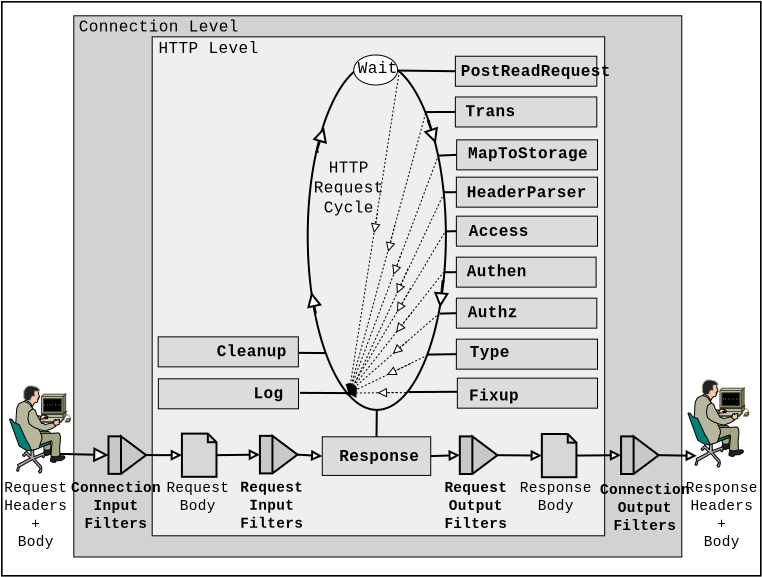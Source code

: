 <?xml version="1.0" encoding="UTF-8"?>
<dia:diagram xmlns:dia="http://www.lysator.liu.se/~alla/dia/">
  <dia:layer name="Background" visible="true">
    <dia:object type="Standard - Box" version="0" id="O0">
      <dia:attribute name="obj_pos">
        <dia:point val="-1.703,0.492"/>
      </dia:attribute>
      <dia:attribute name="obj_bb">
        <dia:rectangle val="-1.743,0.452;36.287,29.232"/>
      </dia:attribute>
      <dia:attribute name="elem_corner">
        <dia:point val="-1.703,0.492"/>
      </dia:attribute>
      <dia:attribute name="elem_width">
        <dia:real val="37.95"/>
      </dia:attribute>
      <dia:attribute name="elem_height">
        <dia:real val="28.7"/>
      </dia:attribute>
      <dia:attribute name="border_width">
        <dia:real val="0.08"/>
      </dia:attribute>
      <dia:attribute name="inner_color">
        <dia:color val="#c8c8c8"/>
      </dia:attribute>
      <dia:attribute name="show_background">
        <dia:boolean val="false"/>
      </dia:attribute>
    </dia:object>
    <dia:object type="Standard - Box" version="0" id="O1">
      <dia:attribute name="obj_pos">
        <dia:point val="1.897,1.192"/>
      </dia:attribute>
      <dia:attribute name="obj_bb">
        <dia:rectangle val="1.872,1.167;32.322,28.277"/>
      </dia:attribute>
      <dia:attribute name="elem_corner">
        <dia:point val="1.897,1.192"/>
      </dia:attribute>
      <dia:attribute name="elem_width">
        <dia:real val="30.4"/>
      </dia:attribute>
      <dia:attribute name="elem_height">
        <dia:real val="27.06"/>
      </dia:attribute>
      <dia:attribute name="border_width">
        <dia:real val="0.05"/>
      </dia:attribute>
      <dia:attribute name="inner_color">
        <dia:color val="#d2d2d2"/>
      </dia:attribute>
      <dia:attribute name="show_background">
        <dia:boolean val="true"/>
      </dia:attribute>
    </dia:object>
    <dia:object type="Standard - Box" version="0" id="O2">
      <dia:attribute name="obj_pos">
        <dia:point val="5.816,2.244"/>
      </dia:attribute>
      <dia:attribute name="obj_bb">
        <dia:rectangle val="5.791,2.219;28.465,27.217"/>
      </dia:attribute>
      <dia:attribute name="elem_corner">
        <dia:point val="5.816,2.244"/>
      </dia:attribute>
      <dia:attribute name="elem_width">
        <dia:real val="22.624"/>
      </dia:attribute>
      <dia:attribute name="elem_height">
        <dia:real val="24.948"/>
      </dia:attribute>
      <dia:attribute name="border_width">
        <dia:real val="0.05"/>
      </dia:attribute>
      <dia:attribute name="inner_color">
        <dia:color val="#efefef"/>
      </dia:attribute>
      <dia:attribute name="show_background">
        <dia:boolean val="true"/>
      </dia:attribute>
    </dia:object>
    <dia:object type="Standard - Box" version="0" id="O3">
      <dia:attribute name="obj_pos">
        <dia:point val="20.976,3.214"/>
      </dia:attribute>
      <dia:attribute name="obj_bb">
        <dia:rectangle val="20.951,3.189;28.073,4.739"/>
      </dia:attribute>
      <dia:attribute name="elem_corner">
        <dia:point val="20.976,3.214"/>
      </dia:attribute>
      <dia:attribute name="elem_width">
        <dia:real val="7.072"/>
      </dia:attribute>
      <dia:attribute name="elem_height">
        <dia:real val="1.5"/>
      </dia:attribute>
      <dia:attribute name="border_width">
        <dia:real val="0.05"/>
      </dia:attribute>
      <dia:attribute name="inner_color">
        <dia:color val="#dcdcdc"/>
      </dia:attribute>
      <dia:attribute name="show_background">
        <dia:boolean val="true"/>
      </dia:attribute>
    </dia:object>
    <dia:object type="Standard - Box" version="0" id="O4">
      <dia:attribute name="obj_pos">
        <dia:point val="21.025,15.31"/>
      </dia:attribute>
      <dia:attribute name="obj_bb">
        <dia:rectangle val="21,15.285;28.073,16.835"/>
      </dia:attribute>
      <dia:attribute name="elem_corner">
        <dia:point val="21.025,15.31"/>
      </dia:attribute>
      <dia:attribute name="elem_width">
        <dia:real val="7.022"/>
      </dia:attribute>
      <dia:attribute name="elem_height">
        <dia:real val="1.5"/>
      </dia:attribute>
      <dia:attribute name="border_width">
        <dia:real val="0.05"/>
      </dia:attribute>
      <dia:attribute name="inner_color">
        <dia:color val="#dcdcdc"/>
      </dia:attribute>
      <dia:attribute name="show_background">
        <dia:boolean val="true"/>
      </dia:attribute>
    </dia:object>
    <dia:object type="Standard - Box" version="0" id="O5">
      <dia:attribute name="obj_pos">
        <dia:point val="21.025,11.21"/>
      </dia:attribute>
      <dia:attribute name="obj_bb">
        <dia:rectangle val="21,11.185;28.108,12.735"/>
      </dia:attribute>
      <dia:attribute name="elem_corner">
        <dia:point val="21.025,11.21"/>
      </dia:attribute>
      <dia:attribute name="elem_width">
        <dia:real val="7.058"/>
      </dia:attribute>
      <dia:attribute name="elem_height">
        <dia:real val="1.5"/>
      </dia:attribute>
      <dia:attribute name="border_width">
        <dia:real val="0.05"/>
      </dia:attribute>
      <dia:attribute name="inner_color">
        <dia:color val="#dcdcdc"/>
      </dia:attribute>
      <dia:attribute name="show_background">
        <dia:boolean val="true"/>
      </dia:attribute>
    </dia:object>
    <dia:object type="Standard - Box" version="0" id="O6">
      <dia:attribute name="obj_pos">
        <dia:point val="20.975,5.25"/>
      </dia:attribute>
      <dia:attribute name="obj_bb">
        <dia:rectangle val="20.95,5.225;28.073,6.775"/>
      </dia:attribute>
      <dia:attribute name="elem_corner">
        <dia:point val="20.975,5.25"/>
      </dia:attribute>
      <dia:attribute name="elem_width">
        <dia:real val="7.072"/>
      </dia:attribute>
      <dia:attribute name="elem_height">
        <dia:real val="1.5"/>
      </dia:attribute>
      <dia:attribute name="border_width">
        <dia:real val="0.05"/>
      </dia:attribute>
      <dia:attribute name="inner_color">
        <dia:color val="#dcdcdc"/>
      </dia:attribute>
      <dia:attribute name="show_background">
        <dia:boolean val="true"/>
      </dia:attribute>
    </dia:object>
    <dia:object type="Standard - Box" version="0" id="O7">
      <dia:attribute name="obj_pos">
        <dia:point val="21.039,7.395"/>
      </dia:attribute>
      <dia:attribute name="obj_bb">
        <dia:rectangle val="21.014,7.37;28.108,8.92"/>
      </dia:attribute>
      <dia:attribute name="elem_corner">
        <dia:point val="21.039,7.395"/>
      </dia:attribute>
      <dia:attribute name="elem_width">
        <dia:real val="7.044"/>
      </dia:attribute>
      <dia:attribute name="elem_height">
        <dia:real val="1.5"/>
      </dia:attribute>
      <dia:attribute name="border_width">
        <dia:real val="0.05"/>
      </dia:attribute>
      <dia:attribute name="inner_color">
        <dia:color val="#dcdcdc"/>
      </dia:attribute>
      <dia:attribute name="show_background">
        <dia:boolean val="true"/>
      </dia:attribute>
    </dia:object>
    <dia:object type="Standard - Box" version="0" id="O8">
      <dia:attribute name="obj_pos">
        <dia:point val="21.025,9.26"/>
      </dia:attribute>
      <dia:attribute name="obj_bb">
        <dia:rectangle val="21,9.235;28.108,10.785"/>
      </dia:attribute>
      <dia:attribute name="elem_corner">
        <dia:point val="21.025,9.26"/>
      </dia:attribute>
      <dia:attribute name="elem_width">
        <dia:real val="7.058"/>
      </dia:attribute>
      <dia:attribute name="elem_height">
        <dia:real val="1.5"/>
      </dia:attribute>
      <dia:attribute name="border_width">
        <dia:real val="0.05"/>
      </dia:attribute>
      <dia:attribute name="inner_color">
        <dia:color val="#dcdcdc"/>
      </dia:attribute>
      <dia:attribute name="show_background">
        <dia:boolean val="true"/>
      </dia:attribute>
    </dia:object>
    <dia:object type="Standard - Box" version="0" id="O9">
      <dia:attribute name="obj_pos">
        <dia:point val="21.025,13.26"/>
      </dia:attribute>
      <dia:attribute name="obj_bb">
        <dia:rectangle val="21,13.235;28.037,14.785"/>
      </dia:attribute>
      <dia:attribute name="elem_corner">
        <dia:point val="21.025,13.26"/>
      </dia:attribute>
      <dia:attribute name="elem_width">
        <dia:real val="6.987"/>
      </dia:attribute>
      <dia:attribute name="elem_height">
        <dia:real val="1.5"/>
      </dia:attribute>
      <dia:attribute name="border_width">
        <dia:real val="0.05"/>
      </dia:attribute>
      <dia:attribute name="inner_color">
        <dia:color val="#dcdcdc"/>
      </dia:attribute>
      <dia:attribute name="show_background">
        <dia:boolean val="true"/>
      </dia:attribute>
    </dia:object>
    <dia:object type="Standard - Box" version="0" id="O10">
      <dia:attribute name="obj_pos">
        <dia:point val="21.025,17.36"/>
      </dia:attribute>
      <dia:attribute name="obj_bb">
        <dia:rectangle val="21,17.335;28.108,18.885"/>
      </dia:attribute>
      <dia:attribute name="elem_corner">
        <dia:point val="21.025,17.36"/>
      </dia:attribute>
      <dia:attribute name="elem_width">
        <dia:real val="7.058"/>
      </dia:attribute>
      <dia:attribute name="elem_height">
        <dia:real val="1.5"/>
      </dia:attribute>
      <dia:attribute name="border_width">
        <dia:real val="0.05"/>
      </dia:attribute>
      <dia:attribute name="inner_color">
        <dia:color val="#dcdcdc"/>
      </dia:attribute>
      <dia:attribute name="show_background">
        <dia:boolean val="true"/>
      </dia:attribute>
    </dia:object>
    <dia:object type="Standard - Box" version="0" id="O11">
      <dia:attribute name="obj_pos">
        <dia:point val="21.075,19.31"/>
      </dia:attribute>
      <dia:attribute name="obj_bb">
        <dia:rectangle val="21.05,19.285;28.108,20.835"/>
      </dia:attribute>
      <dia:attribute name="elem_corner">
        <dia:point val="21.075,19.31"/>
      </dia:attribute>
      <dia:attribute name="elem_width">
        <dia:real val="7.008"/>
      </dia:attribute>
      <dia:attribute name="elem_height">
        <dia:real val="1.5"/>
      </dia:attribute>
      <dia:attribute name="border_width">
        <dia:real val="0.05"/>
      </dia:attribute>
      <dia:attribute name="inner_color">
        <dia:color val="#dcdcdc"/>
      </dia:attribute>
      <dia:attribute name="show_background">
        <dia:boolean val="true"/>
      </dia:attribute>
    </dia:object>
    <dia:object type="Standard - Box" version="0" id="O12">
      <dia:attribute name="obj_pos">
        <dia:point val="14.32,22.242"/>
      </dia:attribute>
      <dia:attribute name="obj_bb">
        <dia:rectangle val="14.296,22.217;19.769,24.198"/>
      </dia:attribute>
      <dia:attribute name="elem_corner">
        <dia:point val="14.32,22.242"/>
      </dia:attribute>
      <dia:attribute name="elem_width">
        <dia:real val="5.423"/>
      </dia:attribute>
      <dia:attribute name="elem_height">
        <dia:real val="1.931"/>
      </dia:attribute>
      <dia:attribute name="border_width">
        <dia:real val="0.05"/>
      </dia:attribute>
      <dia:attribute name="inner_color">
        <dia:color val="#dcdcdc"/>
      </dia:attribute>
      <dia:attribute name="show_background">
        <dia:boolean val="true"/>
      </dia:attribute>
    </dia:object>
    <dia:object type="Standard - Text" version="0" id="O13">
      <dia:attribute name="obj_pos">
        <dia:point val="17.089,23.451"/>
      </dia:attribute>
      <dia:attribute name="obj_bb">
        <dia:rectangle val="15.289,22.801;18.889,24.051"/>
      </dia:attribute>
      <dia:attribute name="text">
        <dia:composite type="text">
          <dia:attribute name="string">
            <dia:string>#Response#</dia:string>
          </dia:attribute>
          <dia:attribute name="font">
            <dia:font family="courier new" style="80" name="Courier-Bold"/>
          </dia:attribute>
          <dia:attribute name="height">
            <dia:real val="1"/>
          </dia:attribute>
          <dia:attribute name="pos">
            <dia:point val="17.089,23.451"/>
          </dia:attribute>
          <dia:attribute name="color">
            <dia:color val="#000000"/>
          </dia:attribute>
          <dia:attribute name="alignment">
            <dia:enum val="1"/>
          </dia:attribute>
        </dia:composite>
      </dia:attribute>
    </dia:object>
    <dia:object type="Standard - Line" version="0" id="O14">
      <dia:attribute name="obj_pos">
        <dia:point val="13.082,23.134"/>
      </dia:attribute>
      <dia:attribute name="obj_bb">
        <dia:rectangle val="13.029,22.805;14.394,23.61"/>
      </dia:attribute>
      <dia:attribute name="conn_endpoints">
        <dia:point val="13.082,23.134"/>
        <dia:point val="14.32,23.207"/>
      </dia:attribute>
      <dia:attribute name="numcp">
        <dia:int val="1"/>
      </dia:attribute>
      <dia:attribute name="end_arrow">
        <dia:enum val="2"/>
      </dia:attribute>
      <dia:attribute name="end_arrow_length">
        <dia:real val="0.4"/>
      </dia:attribute>
      <dia:attribute name="end_arrow_width">
        <dia:real val="0.4"/>
      </dia:attribute>
      <dia:connections>
        <dia:connection handle="0" to="O45" connection="1"/>
        <dia:connection handle="1" to="O12" connection="3"/>
      </dia:connections>
    </dia:object>
    <dia:object type="Standard - Line" version="0" id="O15">
      <dia:attribute name="obj_pos">
        <dia:point val="19.744,23.207"/>
      </dia:attribute>
      <dia:attribute name="obj_bb">
        <dia:rectangle val="19.692,22.76;21.261,23.563"/>
      </dia:attribute>
      <dia:attribute name="conn_endpoints">
        <dia:point val="19.744,23.207"/>
        <dia:point val="21.198,23.161"/>
      </dia:attribute>
      <dia:attribute name="numcp">
        <dia:int val="1"/>
      </dia:attribute>
      <dia:attribute name="end_arrow">
        <dia:enum val="2"/>
      </dia:attribute>
      <dia:attribute name="end_arrow_length">
        <dia:real val="0.4"/>
      </dia:attribute>
      <dia:attribute name="end_arrow_width">
        <dia:real val="0.4"/>
      </dia:attribute>
      <dia:connections>
        <dia:connection handle="0" to="O12" connection="4"/>
        <dia:connection handle="1" to="O44" connection="0"/>
      </dia:connections>
    </dia:object>
    <dia:object type="Standard - Line" version="0" id="O16">
      <dia:attribute name="obj_pos">
        <dia:point val="31.14,23.161"/>
      </dia:attribute>
      <dia:attribute name="obj_bb">
        <dia:rectangle val="31.089,22.791;33.104,23.593"/>
      </dia:attribute>
      <dia:attribute name="conn_endpoints">
        <dia:point val="31.14,23.161"/>
        <dia:point val="33.047,23.192"/>
      </dia:attribute>
      <dia:attribute name="numcp">
        <dia:int val="1"/>
      </dia:attribute>
      <dia:attribute name="end_arrow">
        <dia:enum val="2"/>
      </dia:attribute>
      <dia:attribute name="end_arrow_length">
        <dia:real val="0.4"/>
      </dia:attribute>
      <dia:attribute name="end_arrow_width">
        <dia:real val="0.4"/>
      </dia:attribute>
      <dia:connections>
        <dia:connection handle="0" to="O48" connection="1"/>
      </dia:connections>
    </dia:object>
    <dia:object type="Standard - Line" version="0" id="O17">
      <dia:attribute name="obj_pos">
        <dia:point val="23.078,23.161"/>
      </dia:attribute>
      <dia:attribute name="obj_bb">
        <dia:rectangle val="23.027,22.78;25.354,23.581"/>
      </dia:attribute>
      <dia:attribute name="conn_endpoints">
        <dia:point val="23.078,23.161"/>
        <dia:point val="25.3,23.181"/>
      </dia:attribute>
      <dia:attribute name="numcp">
        <dia:int val="1"/>
      </dia:attribute>
      <dia:attribute name="end_arrow">
        <dia:enum val="2"/>
      </dia:attribute>
      <dia:attribute name="end_arrow_length">
        <dia:real val="0.4"/>
      </dia:attribute>
      <dia:attribute name="end_arrow_width">
        <dia:real val="0.4"/>
      </dia:attribute>
      <dia:connections>
        <dia:connection handle="0" to="O44" connection="1"/>
        <dia:connection handle="1" to="O49" connection="2"/>
      </dia:connections>
    </dia:object>
    <dia:object type="Standard - Text" version="0" id="O18">
      <dia:attribute name="obj_pos">
        <dia:point val="4,25"/>
      </dia:attribute>
      <dia:attribute name="obj_bb">
        <dia:rectangle val="2,24.45;6,27.35"/>
      </dia:attribute>
      <dia:attribute name="text">
        <dia:composite type="text">
          <dia:attribute name="string">
            <dia:string>#Connection
Input
Filters#</dia:string>
          </dia:attribute>
          <dia:attribute name="font">
            <dia:font family="courier new" style="80" name="Courier-Bold"/>
          </dia:attribute>
          <dia:attribute name="height">
            <dia:real val="0.9"/>
          </dia:attribute>
          <dia:attribute name="pos">
            <dia:point val="4,25"/>
          </dia:attribute>
          <dia:attribute name="color">
            <dia:color val="#000000"/>
          </dia:attribute>
          <dia:attribute name="alignment">
            <dia:enum val="1"/>
          </dia:attribute>
        </dia:composite>
      </dia:attribute>
    </dia:object>
    <dia:object type="Standard - Text" version="0" id="O19">
      <dia:attribute name="obj_pos">
        <dia:point val="22,25"/>
      </dia:attribute>
      <dia:attribute name="obj_bb">
        <dia:rectangle val="20.6,24.45;23.4,27.35"/>
      </dia:attribute>
      <dia:attribute name="text">
        <dia:composite type="text">
          <dia:attribute name="string">
            <dia:string>#Request
Output
Filters#</dia:string>
          </dia:attribute>
          <dia:attribute name="font">
            <dia:font family="courier new" style="80" name="Courier-Bold"/>
          </dia:attribute>
          <dia:attribute name="height">
            <dia:real val="0.9"/>
          </dia:attribute>
          <dia:attribute name="pos">
            <dia:point val="22,25"/>
          </dia:attribute>
          <dia:attribute name="color">
            <dia:color val="#000000"/>
          </dia:attribute>
          <dia:attribute name="alignment">
            <dia:enum val="1"/>
          </dia:attribute>
        </dia:composite>
      </dia:attribute>
    </dia:object>
    <dia:object type="Standard - Text" version="0" id="O20">
      <dia:attribute name="obj_pos">
        <dia:point val="34.3,25"/>
      </dia:attribute>
      <dia:attribute name="obj_bb">
        <dia:rectangle val="32.7,24.45;35.9,28.25"/>
      </dia:attribute>
      <dia:attribute name="text">
        <dia:composite type="text">
          <dia:attribute name="string">
            <dia:string>#Response
Headers
+
Body#</dia:string>
          </dia:attribute>
          <dia:attribute name="font">
            <dia:font family="courier new" style="0" name="Courier"/>
          </dia:attribute>
          <dia:attribute name="height">
            <dia:real val="0.9"/>
          </dia:attribute>
          <dia:attribute name="pos">
            <dia:point val="34.3,25"/>
          </dia:attribute>
          <dia:attribute name="color">
            <dia:color val="#000000"/>
          </dia:attribute>
          <dia:attribute name="alignment">
            <dia:enum val="1"/>
          </dia:attribute>
        </dia:composite>
      </dia:attribute>
    </dia:object>
    <dia:object type="Standard - Text" version="0" id="O21">
      <dia:attribute name="obj_pos">
        <dia:point val="11.797,24.992"/>
      </dia:attribute>
      <dia:attribute name="obj_bb">
        <dia:rectangle val="10.397,24.442;13.197,27.342"/>
      </dia:attribute>
      <dia:attribute name="text">
        <dia:composite type="text">
          <dia:attribute name="string">
            <dia:string>#Request
Input
Filters#</dia:string>
          </dia:attribute>
          <dia:attribute name="font">
            <dia:font family="courier new" style="80" name="Courier-Bold"/>
          </dia:attribute>
          <dia:attribute name="height">
            <dia:real val="0.9"/>
          </dia:attribute>
          <dia:attribute name="pos">
            <dia:point val="11.797,24.992"/>
          </dia:attribute>
          <dia:attribute name="color">
            <dia:color val="#000000"/>
          </dia:attribute>
          <dia:attribute name="alignment">
            <dia:enum val="1"/>
          </dia:attribute>
        </dia:composite>
      </dia:attribute>
    </dia:object>
    <dia:object type="Standard - Text" version="0" id="O22">
      <dia:attribute name="obj_pos">
        <dia:point val="30.45,25.1"/>
      </dia:attribute>
      <dia:attribute name="obj_bb">
        <dia:rectangle val="28.45,24.55;32.45,27.45"/>
      </dia:attribute>
      <dia:attribute name="text">
        <dia:composite type="text">
          <dia:attribute name="string">
            <dia:string>#Connection
Output
Filters#</dia:string>
          </dia:attribute>
          <dia:attribute name="font">
            <dia:font family="courier new" style="80" name="Courier-Bold"/>
          </dia:attribute>
          <dia:attribute name="height">
            <dia:real val="0.9"/>
          </dia:attribute>
          <dia:attribute name="pos">
            <dia:point val="30.45,25.1"/>
          </dia:attribute>
          <dia:attribute name="color">
            <dia:color val="#000000"/>
          </dia:attribute>
          <dia:attribute name="alignment">
            <dia:enum val="1"/>
          </dia:attribute>
        </dia:composite>
      </dia:attribute>
    </dia:object>
    <dia:object type="Standard - Line" version="0" id="O23">
      <dia:attribute name="obj_pos">
        <dia:point val="20.152,8.181"/>
      </dia:attribute>
      <dia:attribute name="obj_bb">
        <dia:rectangle val="20.1,8.093;21.091,8.233"/>
      </dia:attribute>
      <dia:attribute name="conn_endpoints">
        <dia:point val="20.152,8.181"/>
        <dia:point val="21.039,8.145"/>
      </dia:attribute>
      <dia:attribute name="numcp">
        <dia:int val="1"/>
      </dia:attribute>
      <dia:connections>
        <dia:connection handle="1" to="O7" connection="3"/>
      </dia:connections>
    </dia:object>
    <dia:object type="Standard - Line" version="0" id="O24">
      <dia:attribute name="obj_pos">
        <dia:point val="13.206,20.045"/>
      </dia:attribute>
      <dia:attribute name="obj_bb">
        <dia:rectangle val="13.156,19.995;15.577,20.107"/>
      </dia:attribute>
      <dia:attribute name="conn_endpoints">
        <dia:point val="13.206,20.045"/>
        <dia:point val="15.527,20.056"/>
      </dia:attribute>
      <dia:attribute name="numcp">
        <dia:int val="1"/>
      </dia:attribute>
    </dia:object>
    <dia:object type="Standard - Line" version="0" id="O25">
      <dia:attribute name="obj_pos">
        <dia:point val="13.15,18.045"/>
      </dia:attribute>
      <dia:attribute name="obj_bb">
        <dia:rectangle val="13.1,17.995;14.577,18.107"/>
      </dia:attribute>
      <dia:attribute name="conn_endpoints">
        <dia:point val="13.15,18.045"/>
        <dia:point val="14.527,18.056"/>
      </dia:attribute>
      <dia:attribute name="numcp">
        <dia:int val="1"/>
      </dia:attribute>
    </dia:object>
    <dia:object type="Standard - Line" version="0" id="O26">
      <dia:attribute name="obj_pos">
        <dia:point val="19.577,18.131"/>
      </dia:attribute>
      <dia:attribute name="obj_bb">
        <dia:rectangle val="19.526,18.059;21.076,18.182"/>
      </dia:attribute>
      <dia:attribute name="conn_endpoints">
        <dia:point val="19.577,18.131"/>
        <dia:point val="21.025,18.11"/>
      </dia:attribute>
      <dia:attribute name="numcp">
        <dia:int val="1"/>
      </dia:attribute>
      <dia:connections>
        <dia:connection handle="1" to="O10" connection="3"/>
      </dia:connections>
    </dia:object>
    <dia:object type="Standard - Line" version="0" id="O27">
      <dia:attribute name="obj_pos">
        <dia:point val="20.184,16.084"/>
      </dia:attribute>
      <dia:attribute name="obj_bb">
        <dia:rectangle val="20.132,16.009;21.076,16.135"/>
      </dia:attribute>
      <dia:attribute name="conn_endpoints">
        <dia:point val="20.184,16.084"/>
        <dia:point val="21.025,16.06"/>
      </dia:attribute>
      <dia:attribute name="numcp">
        <dia:int val="1"/>
      </dia:attribute>
      <dia:connections>
        <dia:connection handle="1" to="O4" connection="3"/>
      </dia:connections>
    </dia:object>
    <dia:object type="Standard - Line" version="0" id="O28">
      <dia:attribute name="obj_pos">
        <dia:point val="20.112,14.015"/>
      </dia:attribute>
      <dia:attribute name="obj_bb">
        <dia:rectangle val="20.061,13.96;21.075,14.066"/>
      </dia:attribute>
      <dia:attribute name="conn_endpoints">
        <dia:point val="20.112,14.015"/>
        <dia:point val="21.025,14.01"/>
      </dia:attribute>
      <dia:attribute name="numcp">
        <dia:int val="1"/>
      </dia:attribute>
      <dia:connections>
        <dia:connection handle="1" to="O9" connection="3"/>
      </dia:connections>
    </dia:object>
    <dia:object type="Standard - Line" version="0" id="O29">
      <dia:attribute name="obj_pos">
        <dia:point val="20.137,11.981"/>
      </dia:attribute>
      <dia:attribute name="obj_bb">
        <dia:rectangle val="20.086,11.909;21.076,12.032"/>
      </dia:attribute>
      <dia:attribute name="conn_endpoints">
        <dia:point val="20.137,11.981"/>
        <dia:point val="21.025,11.96"/>
      </dia:attribute>
      <dia:attribute name="numcp">
        <dia:int val="1"/>
      </dia:attribute>
      <dia:connections>
        <dia:connection handle="1" to="O5" connection="3"/>
      </dia:connections>
    </dia:object>
    <dia:object type="Standard - Line" version="0" id="O30">
      <dia:attribute name="obj_pos">
        <dia:point val="20.162,10.015"/>
      </dia:attribute>
      <dia:attribute name="obj_bb">
        <dia:rectangle val="20.111,9.96;21.075,10.066"/>
      </dia:attribute>
      <dia:attribute name="conn_endpoints">
        <dia:point val="20.162,10.015"/>
        <dia:point val="21.025,10.01"/>
      </dia:attribute>
      <dia:attribute name="numcp">
        <dia:int val="1"/>
      </dia:attribute>
      <dia:connections>
        <dia:connection handle="1" to="O8" connection="3"/>
      </dia:connections>
    </dia:object>
    <dia:object type="Standard - Line" version="0" id="O31">
      <dia:attribute name="obj_pos">
        <dia:point val="18.627,20.006"/>
      </dia:attribute>
      <dia:attribute name="obj_bb">
        <dia:rectangle val="18.576,19.94;21.155,20.057"/>
      </dia:attribute>
      <dia:attribute name="conn_endpoints">
        <dia:point val="18.627,20.006"/>
        <dia:point val="21.105,19.99"/>
      </dia:attribute>
      <dia:attribute name="numcp">
        <dia:int val="1"/>
      </dia:attribute>
    </dia:object>
    <dia:object type="Standard - Line" version="0" id="O32">
      <dia:attribute name="obj_pos">
        <dia:point val="19.402,6.006"/>
      </dia:attribute>
      <dia:attribute name="obj_bb">
        <dia:rectangle val="19.351,5.95;21.025,6.057"/>
      </dia:attribute>
      <dia:attribute name="conn_endpoints">
        <dia:point val="19.402,6.006"/>
        <dia:point val="20.975,6"/>
      </dia:attribute>
      <dia:attribute name="numcp">
        <dia:int val="1"/>
      </dia:attribute>
      <dia:connections>
        <dia:connection handle="1" to="O6" connection="3"/>
      </dia:connections>
    </dia:object>
    <dia:object type="Standard - Text" version="0" id="O33">
      <dia:attribute name="obj_pos">
        <dia:point val="6.137,3.046"/>
      </dia:attribute>
      <dia:attribute name="obj_bb">
        <dia:rectangle val="6.137,2.396;10.637,3.646"/>
      </dia:attribute>
      <dia:attribute name="text">
        <dia:composite type="text">
          <dia:attribute name="string">
            <dia:string>#HTTP Level#</dia:string>
          </dia:attribute>
          <dia:attribute name="font">
            <dia:font family="courier new" style="0" name="Courier"/>
          </dia:attribute>
          <dia:attribute name="height">
            <dia:real val="1"/>
          </dia:attribute>
          <dia:attribute name="pos">
            <dia:point val="6.137,3.046"/>
          </dia:attribute>
          <dia:attribute name="color">
            <dia:color val="#000000"/>
          </dia:attribute>
          <dia:attribute name="alignment">
            <dia:enum val="0"/>
          </dia:attribute>
        </dia:composite>
      </dia:attribute>
    </dia:object>
    <dia:object type="Standard - Line" version="0" id="O34">
      <dia:attribute name="obj_pos">
        <dia:point val="18.152,3.931"/>
      </dia:attribute>
      <dia:attribute name="obj_bb">
        <dia:rectangle val="18.101,3.881;21.026,4.015"/>
      </dia:attribute>
      <dia:attribute name="conn_endpoints">
        <dia:point val="18.152,3.931"/>
        <dia:point val="20.976,3.964"/>
      </dia:attribute>
      <dia:attribute name="numcp">
        <dia:int val="1"/>
      </dia:attribute>
      <dia:connections>
        <dia:connection handle="1" to="O3" connection="3"/>
      </dia:connections>
    </dia:object>
    <dia:object type="Standard - Line" version="0" id="O35">
      <dia:attribute name="obj_pos">
        <dia:point val="0.997,23.092"/>
      </dia:attribute>
      <dia:attribute name="obj_bb">
        <dia:rectangle val="0.946,22.555;3.695,23.757"/>
      </dia:attribute>
      <dia:attribute name="conn_endpoints">
        <dia:point val="0.997,23.092"/>
        <dia:point val="3.631,23.156"/>
      </dia:attribute>
      <dia:attribute name="numcp">
        <dia:int val="1"/>
      </dia:attribute>
      <dia:attribute name="end_arrow">
        <dia:enum val="2"/>
      </dia:attribute>
      <dia:attribute name="end_arrow_length">
        <dia:real val="0.6"/>
      </dia:attribute>
      <dia:attribute name="end_arrow_width">
        <dia:real val="0.6"/>
      </dia:attribute>
      <dia:connections>
        <dia:connection handle="1" to="O46" connection="0"/>
      </dia:connections>
    </dia:object>
    <dia:object type="Standard - Line" version="0" id="O36">
      <dia:attribute name="obj_pos">
        <dia:point val="27.029,23.181"/>
      </dia:attribute>
      <dia:attribute name="obj_bb">
        <dia:rectangle val="26.979,22.761;29.314,23.562"/>
      </dia:attribute>
      <dia:attribute name="conn_endpoints">
        <dia:point val="27.029,23.181"/>
        <dia:point val="29.261,23.161"/>
      </dia:attribute>
      <dia:attribute name="numcp">
        <dia:int val="1"/>
      </dia:attribute>
      <dia:attribute name="end_arrow">
        <dia:enum val="2"/>
      </dia:attribute>
      <dia:attribute name="end_arrow_length">
        <dia:real val="0.4"/>
      </dia:attribute>
      <dia:attribute name="end_arrow_width">
        <dia:real val="0.4"/>
      </dia:attribute>
      <dia:connections>
        <dia:connection handle="0" to="O49" connection="3"/>
        <dia:connection handle="1" to="O48" connection="0"/>
      </dia:connections>
    </dia:object>
    <dia:object type="Standard - Text" version="0" id="O37">
      <dia:attribute name="obj_pos">
        <dia:point val="26,25"/>
      </dia:attribute>
      <dia:attribute name="obj_bb">
        <dia:rectangle val="24.4,24.45;27.6,26.45"/>
      </dia:attribute>
      <dia:attribute name="text">
        <dia:composite type="text">
          <dia:attribute name="string">
            <dia:string>#Response
Body#</dia:string>
          </dia:attribute>
          <dia:attribute name="font">
            <dia:font family="courier new" style="0" name="Courier"/>
          </dia:attribute>
          <dia:attribute name="height">
            <dia:real val="0.9"/>
          </dia:attribute>
          <dia:attribute name="pos">
            <dia:point val="26,25"/>
          </dia:attribute>
          <dia:attribute name="color">
            <dia:color val="#000000"/>
          </dia:attribute>
          <dia:attribute name="alignment">
            <dia:enum val="1"/>
          </dia:attribute>
        </dia:composite>
      </dia:attribute>
    </dia:object>
    <dia:object type="Filesystem - File" version="0" id="O38">
      <dia:attribute name="obj_pos">
        <dia:point val="7.303,22.081"/>
      </dia:attribute>
      <dia:attribute name="obj_bb">
        <dia:rectangle val="7.253,22.031;9.102,24.291"/>
      </dia:attribute>
      <dia:attribute name="elem_corner">
        <dia:point val="7.303,22.081"/>
      </dia:attribute>
      <dia:attribute name="elem_width">
        <dia:real val="1.728"/>
      </dia:attribute>
      <dia:attribute name="elem_height">
        <dia:real val="2.16"/>
      </dia:attribute>
      <dia:attribute name="line_width">
        <dia:real val="0.1"/>
      </dia:attribute>
      <dia:attribute name="line_colour">
        <dia:color val="#000000"/>
      </dia:attribute>
      <dia:attribute name="fill_colour">
        <dia:color val="#d7d7d7"/>
      </dia:attribute>
      <dia:attribute name="show_background">
        <dia:boolean val="true"/>
      </dia:attribute>
      <dia:attribute name="line_style">
        <dia:enum val="0"/>
        <dia:real val="1"/>
      </dia:attribute>
      <dia:attribute name="flip_horizontal">
        <dia:boolean val="false"/>
      </dia:attribute>
      <dia:attribute name="flip_vertical">
        <dia:boolean val="false"/>
      </dia:attribute>
    </dia:object>
    <dia:object type="Standard - Text" version="0" id="O39">
      <dia:attribute name="obj_pos">
        <dia:point val="8.1,25"/>
      </dia:attribute>
      <dia:attribute name="obj_bb">
        <dia:rectangle val="6.7,24.45;9.5,26.45"/>
      </dia:attribute>
      <dia:attribute name="text">
        <dia:composite type="text">
          <dia:attribute name="string">
            <dia:string>#Request
Body#</dia:string>
          </dia:attribute>
          <dia:attribute name="font">
            <dia:font family="courier new" style="0" name="Courier"/>
          </dia:attribute>
          <dia:attribute name="height">
            <dia:real val="0.9"/>
          </dia:attribute>
          <dia:attribute name="pos">
            <dia:point val="8.1,25"/>
          </dia:attribute>
          <dia:attribute name="color">
            <dia:color val="#000000"/>
          </dia:attribute>
          <dia:attribute name="alignment">
            <dia:enum val="1"/>
          </dia:attribute>
        </dia:composite>
      </dia:attribute>
    </dia:object>
    <dia:object type="Standard - Text" version="0" id="O40">
      <dia:attribute name="obj_pos">
        <dia:point val="0,25"/>
      </dia:attribute>
      <dia:attribute name="obj_bb">
        <dia:rectangle val="-1.4,24.45;1.4,28.25"/>
      </dia:attribute>
      <dia:attribute name="text">
        <dia:composite type="text">
          <dia:attribute name="string">
            <dia:string>#Request
Headers
+
Body#</dia:string>
          </dia:attribute>
          <dia:attribute name="font">
            <dia:font family="courier new" style="0" name="Courier"/>
          </dia:attribute>
          <dia:attribute name="height">
            <dia:real val="0.9"/>
          </dia:attribute>
          <dia:attribute name="pos">
            <dia:point val="0,25"/>
          </dia:attribute>
          <dia:attribute name="color">
            <dia:color val="#000000"/>
          </dia:attribute>
          <dia:attribute name="alignment">
            <dia:enum val="1"/>
          </dia:attribute>
        </dia:composite>
      </dia:attribute>
    </dia:object>
    <dia:object type="Cisco - PC Man" version="0" id="O41">
      <dia:attribute name="obj_pos">
        <dia:point val="-1.323,19.698"/>
      </dia:attribute>
      <dia:attribute name="obj_bb">
        <dia:rectangle val="-1.361,19.041;1.728,24.061"/>
      </dia:attribute>
      <dia:attribute name="elem_corner">
        <dia:point val="-1.323,19.698"/>
      </dia:attribute>
      <dia:attribute name="elem_width">
        <dia:real val="3.039"/>
      </dia:attribute>
      <dia:attribute name="elem_height">
        <dia:real val="4.362"/>
      </dia:attribute>
      <dia:attribute name="line_width">
        <dia:real val="0.1"/>
      </dia:attribute>
      <dia:attribute name="line_colour">
        <dia:color val="#000000"/>
      </dia:attribute>
      <dia:attribute name="fill_colour">
        <dia:color val="#ffffff"/>
      </dia:attribute>
      <dia:attribute name="show_background">
        <dia:boolean val="true"/>
      </dia:attribute>
      <dia:attribute name="line_style">
        <dia:enum val="0"/>
        <dia:real val="1"/>
      </dia:attribute>
      <dia:attribute name="flip_horizontal">
        <dia:boolean val="false"/>
      </dia:attribute>
      <dia:attribute name="flip_vertical">
        <dia:boolean val="false"/>
      </dia:attribute>
    </dia:object>
    <dia:object type="Cisco - PC Man" version="0" id="O42">
      <dia:attribute name="obj_pos">
        <dia:point val="32.6,19.4"/>
      </dia:attribute>
      <dia:attribute name="obj_bb">
        <dia:rectangle val="32.562,18.743;35.651,23.762"/>
      </dia:attribute>
      <dia:attribute name="elem_corner">
        <dia:point val="32.6,19.4"/>
      </dia:attribute>
      <dia:attribute name="elem_width">
        <dia:real val="3.039"/>
      </dia:attribute>
      <dia:attribute name="elem_height">
        <dia:real val="4.362"/>
      </dia:attribute>
      <dia:attribute name="line_width">
        <dia:real val="0.1"/>
      </dia:attribute>
      <dia:attribute name="line_colour">
        <dia:color val="#000000"/>
      </dia:attribute>
      <dia:attribute name="fill_colour">
        <dia:color val="#ffffff"/>
      </dia:attribute>
      <dia:attribute name="show_background">
        <dia:boolean val="true"/>
      </dia:attribute>
      <dia:attribute name="line_style">
        <dia:enum val="0"/>
        <dia:real val="1"/>
      </dia:attribute>
      <dia:attribute name="flip_horizontal">
        <dia:boolean val="false"/>
      </dia:attribute>
      <dia:attribute name="flip_vertical">
        <dia:boolean val="false"/>
      </dia:attribute>
    </dia:object>
    <dia:object type="Standard - Line" version="0" id="O43">
      <dia:attribute name="obj_pos">
        <dia:point val="5.51,23.156"/>
      </dia:attribute>
      <dia:attribute name="obj_bb">
        <dia:rectangle val="5.46,22.761;7.354,23.561"/>
      </dia:attribute>
      <dia:attribute name="conn_endpoints">
        <dia:point val="5.51,23.156"/>
        <dia:point val="7.303,23.161"/>
      </dia:attribute>
      <dia:attribute name="numcp">
        <dia:int val="1"/>
      </dia:attribute>
      <dia:attribute name="end_arrow">
        <dia:enum val="2"/>
      </dia:attribute>
      <dia:attribute name="end_arrow_length">
        <dia:real val="0.4"/>
      </dia:attribute>
      <dia:attribute name="end_arrow_width">
        <dia:real val="0.4"/>
      </dia:attribute>
      <dia:connections>
        <dia:connection handle="0" to="O46" connection="1"/>
        <dia:connection handle="1" to="O38" connection="2"/>
      </dia:connections>
    </dia:object>
    <dia:object type="Cybernetics - l-integrator" version="0" id="O44">
      <dia:attribute name="obj_pos">
        <dia:point val="21.198,22.222"/>
      </dia:attribute>
      <dia:attribute name="obj_bb">
        <dia:rectangle val="20.825,22.122;23.161,24.151"/>
      </dia:attribute>
      <dia:attribute name="elem_corner">
        <dia:point val="21.198,22.222"/>
      </dia:attribute>
      <dia:attribute name="elem_width">
        <dia:real val="1.879"/>
      </dia:attribute>
      <dia:attribute name="elem_height">
        <dia:real val="1.879"/>
      </dia:attribute>
      <dia:attribute name="line_width">
        <dia:real val="0.1"/>
      </dia:attribute>
      <dia:attribute name="line_colour">
        <dia:color val="#000000"/>
      </dia:attribute>
      <dia:attribute name="fill_colour">
        <dia:color val="#c8c8c8"/>
      </dia:attribute>
      <dia:attribute name="show_background">
        <dia:boolean val="true"/>
      </dia:attribute>
      <dia:attribute name="line_style">
        <dia:enum val="0"/>
        <dia:real val="1"/>
      </dia:attribute>
      <dia:attribute name="flip_horizontal">
        <dia:boolean val="false"/>
      </dia:attribute>
      <dia:attribute name="flip_vertical">
        <dia:boolean val="false"/>
      </dia:attribute>
    </dia:object>
    <dia:object type="Cybernetics - l-integrator" version="0" id="O45">
      <dia:attribute name="obj_pos">
        <dia:point val="11.203,22.194"/>
      </dia:attribute>
      <dia:attribute name="obj_bb">
        <dia:rectangle val="10.829,22.094;13.165,24.123"/>
      </dia:attribute>
      <dia:attribute name="elem_corner">
        <dia:point val="11.203,22.194"/>
      </dia:attribute>
      <dia:attribute name="elem_width">
        <dia:real val="1.879"/>
      </dia:attribute>
      <dia:attribute name="elem_height">
        <dia:real val="1.879"/>
      </dia:attribute>
      <dia:attribute name="line_width">
        <dia:real val="0.1"/>
      </dia:attribute>
      <dia:attribute name="line_colour">
        <dia:color val="#000000"/>
      </dia:attribute>
      <dia:attribute name="fill_colour">
        <dia:color val="#c8c8c8"/>
      </dia:attribute>
      <dia:attribute name="show_background">
        <dia:boolean val="true"/>
      </dia:attribute>
      <dia:attribute name="line_style">
        <dia:enum val="0"/>
        <dia:real val="1"/>
      </dia:attribute>
      <dia:attribute name="flip_horizontal">
        <dia:boolean val="false"/>
      </dia:attribute>
      <dia:attribute name="flip_vertical">
        <dia:boolean val="false"/>
      </dia:attribute>
    </dia:object>
    <dia:object type="Cybernetics - l-integrator" version="0" id="O46">
      <dia:attribute name="obj_pos">
        <dia:point val="3.631,22.217"/>
      </dia:attribute>
      <dia:attribute name="obj_bb">
        <dia:rectangle val="3.257,22.117;5.593,24.146"/>
      </dia:attribute>
      <dia:attribute name="elem_corner">
        <dia:point val="3.631,22.217"/>
      </dia:attribute>
      <dia:attribute name="elem_width">
        <dia:real val="1.879"/>
      </dia:attribute>
      <dia:attribute name="elem_height">
        <dia:real val="1.879"/>
      </dia:attribute>
      <dia:attribute name="line_width">
        <dia:real val="0.1"/>
      </dia:attribute>
      <dia:attribute name="line_colour">
        <dia:color val="#000000"/>
      </dia:attribute>
      <dia:attribute name="fill_colour">
        <dia:color val="#c8c8c8"/>
      </dia:attribute>
      <dia:attribute name="show_background">
        <dia:boolean val="true"/>
      </dia:attribute>
      <dia:attribute name="line_style">
        <dia:enum val="0"/>
        <dia:real val="1"/>
      </dia:attribute>
      <dia:attribute name="flip_horizontal">
        <dia:boolean val="false"/>
      </dia:attribute>
      <dia:attribute name="flip_vertical">
        <dia:boolean val="false"/>
      </dia:attribute>
    </dia:object>
    <dia:object type="Standard - Ellipse" version="0" id="O47">
      <dia:attribute name="obj_pos">
        <dia:point val="13.592,3.502"/>
      </dia:attribute>
      <dia:attribute name="obj_bb">
        <dia:rectangle val="13.542,3.452;20.552,20.947"/>
      </dia:attribute>
      <dia:attribute name="elem_corner">
        <dia:point val="13.592,3.502"/>
      </dia:attribute>
      <dia:attribute name="elem_width">
        <dia:real val="6.91"/>
      </dia:attribute>
      <dia:attribute name="elem_height">
        <dia:real val="17.395"/>
      </dia:attribute>
      <dia:attribute name="inner_color">
        <dia:color val="#efefef"/>
      </dia:attribute>
    </dia:object>
    <dia:object type="Cybernetics - l-integrator" version="0" id="O48">
      <dia:attribute name="obj_pos">
        <dia:point val="29.261,22.222"/>
      </dia:attribute>
      <dia:attribute name="obj_bb">
        <dia:rectangle val="28.887,22.122;31.223,24.151"/>
      </dia:attribute>
      <dia:attribute name="elem_corner">
        <dia:point val="29.261,22.222"/>
      </dia:attribute>
      <dia:attribute name="elem_width">
        <dia:real val="1.879"/>
      </dia:attribute>
      <dia:attribute name="elem_height">
        <dia:real val="1.879"/>
      </dia:attribute>
      <dia:attribute name="line_width">
        <dia:real val="0.1"/>
      </dia:attribute>
      <dia:attribute name="line_colour">
        <dia:color val="#000000"/>
      </dia:attribute>
      <dia:attribute name="fill_colour">
        <dia:color val="#c8c8c8"/>
      </dia:attribute>
      <dia:attribute name="show_background">
        <dia:boolean val="true"/>
      </dia:attribute>
      <dia:attribute name="line_style">
        <dia:enum val="0"/>
        <dia:real val="1"/>
      </dia:attribute>
      <dia:attribute name="flip_horizontal">
        <dia:boolean val="false"/>
      </dia:attribute>
      <dia:attribute name="flip_vertical">
        <dia:boolean val="false"/>
      </dia:attribute>
    </dia:object>
    <dia:object type="Filesystem - File" version="0" id="O49">
      <dia:attribute name="obj_pos">
        <dia:point val="25.3,22.101"/>
      </dia:attribute>
      <dia:attribute name="obj_bb">
        <dia:rectangle val="25.25,22.051;27.1,24.311"/>
      </dia:attribute>
      <dia:attribute name="elem_corner">
        <dia:point val="25.3,22.101"/>
      </dia:attribute>
      <dia:attribute name="elem_width">
        <dia:real val="1.728"/>
      </dia:attribute>
      <dia:attribute name="elem_height">
        <dia:real val="2.16"/>
      </dia:attribute>
      <dia:attribute name="line_width">
        <dia:real val="0.1"/>
      </dia:attribute>
      <dia:attribute name="line_colour">
        <dia:color val="#000000"/>
      </dia:attribute>
      <dia:attribute name="fill_colour">
        <dia:color val="#d7d7d7"/>
      </dia:attribute>
      <dia:attribute name="show_background">
        <dia:boolean val="true"/>
      </dia:attribute>
      <dia:attribute name="line_style">
        <dia:enum val="0"/>
        <dia:real val="1"/>
      </dia:attribute>
      <dia:attribute name="flip_horizontal">
        <dia:boolean val="false"/>
      </dia:attribute>
      <dia:attribute name="flip_vertical">
        <dia:boolean val="false"/>
      </dia:attribute>
    </dia:object>
    <dia:object type="Standard - Line" version="0" id="O50">
      <dia:attribute name="obj_pos">
        <dia:point val="9.031,23.161"/>
      </dia:attribute>
      <dia:attribute name="obj_bb">
        <dia:rectangle val="8.981,22.733;11.258,23.534"/>
      </dia:attribute>
      <dia:attribute name="conn_endpoints">
        <dia:point val="9.031,23.161"/>
        <dia:point val="11.203,23.134"/>
      </dia:attribute>
      <dia:attribute name="numcp">
        <dia:int val="1"/>
      </dia:attribute>
      <dia:attribute name="end_arrow">
        <dia:enum val="2"/>
      </dia:attribute>
      <dia:attribute name="end_arrow_length">
        <dia:real val="0.4"/>
      </dia:attribute>
      <dia:attribute name="end_arrow_width">
        <dia:real val="0.4"/>
      </dia:attribute>
      <dia:connections>
        <dia:connection handle="0" to="O38" connection="3"/>
        <dia:connection handle="1" to="O45" connection="0"/>
      </dia:connections>
    </dia:object>
    <dia:object type="Standard - Line" version="0" id="O51">
      <dia:attribute name="obj_pos">
        <dia:point val="15.577,20.056"/>
      </dia:attribute>
      <dia:attribute name="obj_bb">
        <dia:rectangle val="15.548,19.656;18.602,20.456"/>
      </dia:attribute>
      <dia:attribute name="conn_endpoints">
        <dia:point val="15.577,20.056"/>
        <dia:point val="18.577,20.031"/>
      </dia:attribute>
      <dia:attribute name="numcp">
        <dia:int val="1"/>
      </dia:attribute>
      <dia:attribute name="line_width">
        <dia:real val="0.05"/>
      </dia:attribute>
      <dia:attribute name="line_style">
        <dia:enum val="4"/>
      </dia:attribute>
      <dia:attribute name="start_arrow">
        <dia:enum val="3"/>
      </dia:attribute>
      <dia:attribute name="start_arrow_length">
        <dia:real val="0.4"/>
      </dia:attribute>
      <dia:attribute name="start_arrow_width">
        <dia:real val="0.4"/>
      </dia:attribute>
    </dia:object>
    <dia:object type="Standard - Line" version="0" id="O52">
      <dia:attribute name="obj_pos">
        <dia:point val="15.652,20.081"/>
      </dia:attribute>
      <dia:attribute name="obj_bb">
        <dia:rectangle val="15.252,3.995;18.193,20.168"/>
      </dia:attribute>
      <dia:attribute name="conn_endpoints">
        <dia:point val="15.652,20.081"/>
        <dia:point val="18.164,4.024"/>
      </dia:attribute>
      <dia:attribute name="numcp">
        <dia:int val="1"/>
      </dia:attribute>
      <dia:attribute name="line_width">
        <dia:real val="0.05"/>
      </dia:attribute>
      <dia:attribute name="line_style">
        <dia:enum val="4"/>
      </dia:attribute>
      <dia:attribute name="start_arrow">
        <dia:enum val="3"/>
      </dia:attribute>
      <dia:attribute name="start_arrow_length">
        <dia:real val="0.4"/>
      </dia:attribute>
      <dia:attribute name="start_arrow_width">
        <dia:real val="0.4"/>
      </dia:attribute>
    </dia:object>
    <dia:object type="Standard - Line" version="0" id="O53">
      <dia:attribute name="obj_pos">
        <dia:point val="15.677,20.131"/>
      </dia:attribute>
      <dia:attribute name="obj_bb">
        <dia:rectangle val="15.304,9.993;20.456,20.324"/>
      </dia:attribute>
      <dia:attribute name="conn_endpoints">
        <dia:point val="15.677,20.131"/>
        <dia:point val="20.423,10.027"/>
      </dia:attribute>
      <dia:attribute name="numcp">
        <dia:int val="1"/>
      </dia:attribute>
      <dia:attribute name="line_width">
        <dia:real val="0.05"/>
      </dia:attribute>
      <dia:attribute name="line_style">
        <dia:enum val="4"/>
      </dia:attribute>
      <dia:attribute name="start_arrow">
        <dia:enum val="3"/>
      </dia:attribute>
      <dia:attribute name="start_arrow_length">
        <dia:real val="0.4"/>
      </dia:attribute>
      <dia:attribute name="start_arrow_width">
        <dia:real val="0.4"/>
      </dia:attribute>
    </dia:object>
    <dia:object type="Standard - Line" version="0" id="O54">
      <dia:attribute name="obj_pos">
        <dia:point val="15.627,20.056"/>
      </dia:attribute>
      <dia:attribute name="obj_bb">
        <dia:rectangle val="15.271,11.92;20.516,20.283"/>
      </dia:attribute>
      <dia:attribute name="conn_endpoints">
        <dia:point val="15.627,20.056"/>
        <dia:point val="20.482,11.954"/>
      </dia:attribute>
      <dia:attribute name="numcp">
        <dia:int val="1"/>
      </dia:attribute>
      <dia:attribute name="line_width">
        <dia:real val="0.05"/>
      </dia:attribute>
      <dia:attribute name="line_style">
        <dia:enum val="4"/>
      </dia:attribute>
      <dia:attribute name="start_arrow">
        <dia:enum val="3"/>
      </dia:attribute>
      <dia:attribute name="start_arrow_length">
        <dia:real val="0.4"/>
      </dia:attribute>
      <dia:attribute name="start_arrow_width">
        <dia:real val="0.4"/>
      </dia:attribute>
    </dia:object>
    <dia:object type="Standard - Line" version="0" id="O55">
      <dia:attribute name="obj_pos">
        <dia:point val="15.627,20.056"/>
      </dia:attribute>
      <dia:attribute name="obj_bb">
        <dia:rectangle val="15.297,13.971;20.425,20.323"/>
      </dia:attribute>
      <dia:attribute name="conn_endpoints">
        <dia:point val="15.627,20.056"/>
        <dia:point val="20.39,14.007"/>
      </dia:attribute>
      <dia:attribute name="numcp">
        <dia:int val="1"/>
      </dia:attribute>
      <dia:attribute name="line_width">
        <dia:real val="0.05"/>
      </dia:attribute>
      <dia:attribute name="line_style">
        <dia:enum val="4"/>
      </dia:attribute>
      <dia:attribute name="start_arrow">
        <dia:enum val="3"/>
      </dia:attribute>
      <dia:attribute name="start_arrow_length">
        <dia:real val="0.4"/>
      </dia:attribute>
      <dia:attribute name="start_arrow_width">
        <dia:real val="0.4"/>
      </dia:attribute>
    </dia:object>
    <dia:object type="Standard - Line" version="0" id="O56">
      <dia:attribute name="obj_pos">
        <dia:point val="15.577,20.081"/>
      </dia:attribute>
      <dia:attribute name="obj_bb">
        <dia:rectangle val="15.295,16.074;20.159,20.399"/>
      </dia:attribute>
      <dia:attribute name="conn_endpoints">
        <dia:point val="15.577,20.081"/>
        <dia:point val="20.124,16.109"/>
      </dia:attribute>
      <dia:attribute name="numcp">
        <dia:int val="1"/>
      </dia:attribute>
      <dia:attribute name="line_width">
        <dia:real val="0.05"/>
      </dia:attribute>
      <dia:attribute name="line_style">
        <dia:enum val="4"/>
      </dia:attribute>
      <dia:attribute name="start_arrow">
        <dia:enum val="3"/>
      </dia:attribute>
      <dia:attribute name="start_arrow_length">
        <dia:real val="0.4"/>
      </dia:attribute>
      <dia:attribute name="start_arrow_width">
        <dia:real val="0.4"/>
      </dia:attribute>
    </dia:object>
    <dia:object type="Standard - Line" version="0" id="O57">
      <dia:attribute name="obj_pos">
        <dia:point val="15.527,20.131"/>
      </dia:attribute>
      <dia:attribute name="obj_bb">
        <dia:rectangle val="15.329,18.128;19.616,20.502"/>
      </dia:attribute>
      <dia:attribute name="conn_endpoints">
        <dia:point val="15.527,20.131"/>
        <dia:point val="19.583,18.162"/>
      </dia:attribute>
      <dia:attribute name="numcp">
        <dia:int val="1"/>
      </dia:attribute>
      <dia:attribute name="line_width">
        <dia:real val="0.05"/>
      </dia:attribute>
      <dia:attribute name="line_style">
        <dia:enum val="4"/>
      </dia:attribute>
      <dia:attribute name="start_arrow">
        <dia:enum val="3"/>
      </dia:attribute>
      <dia:attribute name="start_arrow_length">
        <dia:real val="0.4"/>
      </dia:attribute>
      <dia:attribute name="start_arrow_width">
        <dia:real val="0.4"/>
      </dia:attribute>
    </dia:object>
    <dia:object type="Standard - Line" version="0" id="O58">
      <dia:attribute name="obj_pos">
        <dia:point val="15.652,20.081"/>
      </dia:attribute>
      <dia:attribute name="obj_bb">
        <dia:rectangle val="15.259,6.019;19.521,20.211"/>
      </dia:attribute>
      <dia:attribute name="conn_endpoints">
        <dia:point val="15.652,20.081"/>
        <dia:point val="19.49,6.05"/>
      </dia:attribute>
      <dia:attribute name="numcp">
        <dia:int val="1"/>
      </dia:attribute>
      <dia:attribute name="line_width">
        <dia:real val="0.05"/>
      </dia:attribute>
      <dia:attribute name="line_style">
        <dia:enum val="4"/>
      </dia:attribute>
      <dia:attribute name="start_arrow">
        <dia:enum val="3"/>
      </dia:attribute>
      <dia:attribute name="start_arrow_length">
        <dia:real val="0.4"/>
      </dia:attribute>
      <dia:attribute name="start_arrow_width">
        <dia:real val="0.4"/>
      </dia:attribute>
      <dia:connections>
        <dia:connection handle="1" to="O47" connection="2"/>
      </dia:connections>
    </dia:object>
    <dia:object type="Standard - Line" version="0" id="O59">
      <dia:attribute name="obj_pos">
        <dia:point val="15.652,20.056"/>
      </dia:attribute>
      <dia:attribute name="obj_bb">
        <dia:rectangle val="15.268,8.197;20.139,20.221"/>
      </dia:attribute>
      <dia:attribute name="conn_endpoints">
        <dia:point val="15.652,20.056"/>
        <dia:point val="20.107,8.229"/>
      </dia:attribute>
      <dia:attribute name="numcp">
        <dia:int val="1"/>
      </dia:attribute>
      <dia:attribute name="line_width">
        <dia:real val="0.05"/>
      </dia:attribute>
      <dia:attribute name="line_style">
        <dia:enum val="4"/>
      </dia:attribute>
      <dia:attribute name="start_arrow">
        <dia:enum val="3"/>
      </dia:attribute>
      <dia:attribute name="start_arrow_length">
        <dia:real val="0.4"/>
      </dia:attribute>
      <dia:attribute name="start_arrow_width">
        <dia:real val="0.4"/>
      </dia:attribute>
    </dia:object>
    <dia:object type="Standard - Line" version="0" id="O60">
      <dia:attribute name="obj_pos">
        <dia:point val="17.032,22.242"/>
      </dia:attribute>
      <dia:attribute name="obj_bb">
        <dia:rectangle val="16.981,20.846;17.098,22.293"/>
      </dia:attribute>
      <dia:attribute name="conn_endpoints">
        <dia:point val="17.032,22.242"/>
        <dia:point val="17.047,20.897"/>
      </dia:attribute>
      <dia:attribute name="numcp">
        <dia:int val="1"/>
      </dia:attribute>
      <dia:connections>
        <dia:connection handle="0" to="O12" connection="1"/>
        <dia:connection handle="1" to="O47" connection="6"/>
      </dia:connections>
    </dia:object>
    <dia:object type="Standard - Ellipse" version="0" id="O61">
      <dia:attribute name="obj_pos">
        <dia:point val="15.895,3.151"/>
      </dia:attribute>
      <dia:attribute name="obj_bb">
        <dia:rectangle val="15.87,3.126;18.112,4.676"/>
      </dia:attribute>
      <dia:attribute name="elem_corner">
        <dia:point val="15.895,3.151"/>
      </dia:attribute>
      <dia:attribute name="elem_width">
        <dia:real val="2.192"/>
      </dia:attribute>
      <dia:attribute name="elem_height">
        <dia:real val="1.5"/>
      </dia:attribute>
      <dia:attribute name="border_width">
        <dia:real val="0.05"/>
      </dia:attribute>
    </dia:object>
    <dia:object type="Standard - Text" version="0" id="O62">
      <dia:attribute name="obj_pos">
        <dia:point val="17.097,4.047"/>
      </dia:attribute>
      <dia:attribute name="obj_bb">
        <dia:rectangle val="16.197,3.397;17.997,4.647"/>
      </dia:attribute>
      <dia:attribute name="text">
        <dia:composite type="text">
          <dia:attribute name="string">
            <dia:string>#Wait#</dia:string>
          </dia:attribute>
          <dia:attribute name="font">
            <dia:font family="courier new" style="0" name="Courier"/>
          </dia:attribute>
          <dia:attribute name="height">
            <dia:real val="1"/>
          </dia:attribute>
          <dia:attribute name="pos">
            <dia:point val="17.097,4.047"/>
          </dia:attribute>
          <dia:attribute name="color">
            <dia:color val="#000000"/>
          </dia:attribute>
          <dia:attribute name="alignment">
            <dia:enum val="1"/>
          </dia:attribute>
        </dia:composite>
      </dia:attribute>
    </dia:object>
    <dia:object type="Standard - PolyLine" version="0" id="O63">
      <dia:attribute name="obj_pos">
        <dia:point val="14.14,7.995"/>
      </dia:attribute>
      <dia:attribute name="obj_bb">
        <dia:rectangle val="13.821,6.544;14.999,8.045"/>
      </dia:attribute>
      <dia:attribute name="poly_points">
        <dia:point val="14.14,7.995"/>
        <dia:point val="14.04,7.995"/>
        <dia:point val="14.41,6.765"/>
      </dia:attribute>
      <dia:attribute name="end_arrow">
        <dia:enum val="2"/>
      </dia:attribute>
      <dia:attribute name="end_arrow_length">
        <dia:real val="0.6"/>
      </dia:attribute>
      <dia:attribute name="end_arrow_width">
        <dia:real val="0.6"/>
      </dia:attribute>
    </dia:object>
    <dia:object type="Standard - PolyLine" version="0" id="O64">
      <dia:attribute name="obj_pos">
        <dia:point val="19.713,6.471"/>
      </dia:attribute>
      <dia:attribute name="obj_bb">
        <dia:rectangle val="19.413,6.421;20.58,7.822"/>
      </dia:attribute>
      <dia:attribute name="poly_points">
        <dia:point val="19.713,6.471"/>
        <dia:point val="19.613,6.471"/>
        <dia:point val="19.996,7.578"/>
      </dia:attribute>
      <dia:attribute name="end_arrow">
        <dia:enum val="2"/>
      </dia:attribute>
      <dia:attribute name="end_arrow_length">
        <dia:real val="0.6"/>
      </dia:attribute>
      <dia:attribute name="end_arrow_width">
        <dia:real val="0.6"/>
      </dia:attribute>
    </dia:object>
    <dia:object type="Standard - PolyLine" version="0" id="O65">
      <dia:attribute name="obj_pos">
        <dia:point val="13.915,15.957"/>
      </dia:attribute>
      <dia:attribute name="obj_bb">
        <dia:rectangle val="13.177,14.828;14.371,16.037"/>
      </dia:attribute>
      <dia:attribute name="poly_points">
        <dia:point val="13.915,15.957"/>
        <dia:point val="13.986,15.993"/>
        <dia:point val="13.774,15.003"/>
      </dia:attribute>
      <dia:attribute name="end_arrow">
        <dia:enum val="2"/>
      </dia:attribute>
      <dia:attribute name="end_arrow_length">
        <dia:real val="0.6"/>
      </dia:attribute>
      <dia:attribute name="end_arrow_width">
        <dia:real val="0.6"/>
      </dia:attribute>
    </dia:object>
    <dia:object type="Standard - PolyLine" version="0" id="O66">
      <dia:attribute name="obj_pos">
        <dia:point val="20.433,14.465"/>
      </dia:attribute>
      <dia:attribute name="obj_bb">
        <dia:rectangle val="19.607,14.415;20.811,15.887"/>
      </dia:attribute>
      <dia:attribute name="poly_points">
        <dia:point val="20.433,14.465"/>
        <dia:point val="20.333,14.465"/>
        <dia:point val="20.209,15.781"/>
      </dia:attribute>
      <dia:attribute name="end_arrow">
        <dia:enum val="2"/>
      </dia:attribute>
      <dia:attribute name="end_arrow_length">
        <dia:real val="0.6"/>
      </dia:attribute>
      <dia:attribute name="end_arrow_width">
        <dia:real val="0.6"/>
      </dia:attribute>
    </dia:object>
    <dia:object type="Standard - Text" version="0" id="O67">
      <dia:attribute name="obj_pos">
        <dia:point val="15.648,9.032"/>
      </dia:attribute>
      <dia:attribute name="obj_bb">
        <dia:rectangle val="14.073,8.382;17.223,11.632"/>
      </dia:attribute>
      <dia:attribute name="text">
        <dia:composite type="text">
          <dia:attribute name="string">
            <dia:string>#HTTP
Request
Cycle#</dia:string>
          </dia:attribute>
          <dia:attribute name="font">
            <dia:font family="courier new" style="0" name="Courier"/>
          </dia:attribute>
          <dia:attribute name="height">
            <dia:real val="1"/>
          </dia:attribute>
          <dia:attribute name="pos">
            <dia:point val="15.648,9.032"/>
          </dia:attribute>
          <dia:attribute name="color">
            <dia:color val="#000000"/>
          </dia:attribute>
          <dia:attribute name="alignment">
            <dia:enum val="1"/>
          </dia:attribute>
        </dia:composite>
      </dia:attribute>
    </dia:object>
    <dia:object type="Standard - Box" version="0" id="O68">
      <dia:attribute name="obj_pos">
        <dia:point val="6.125,19.342"/>
      </dia:attribute>
      <dia:attribute name="obj_bb">
        <dia:rectangle val="6.1,19.317;13.158,20.867"/>
      </dia:attribute>
      <dia:attribute name="elem_corner">
        <dia:point val="6.125,19.342"/>
      </dia:attribute>
      <dia:attribute name="elem_width">
        <dia:real val="7.008"/>
      </dia:attribute>
      <dia:attribute name="elem_height">
        <dia:real val="1.5"/>
      </dia:attribute>
      <dia:attribute name="border_width">
        <dia:real val="0.05"/>
      </dia:attribute>
      <dia:attribute name="inner_color">
        <dia:color val="#dcdcdc"/>
      </dia:attribute>
      <dia:attribute name="show_background">
        <dia:boolean val="true"/>
      </dia:attribute>
    </dia:object>
    <dia:object type="Standard - Box" version="0" id="O69">
      <dia:attribute name="obj_pos">
        <dia:point val="6.116,17.245"/>
      </dia:attribute>
      <dia:attribute name="obj_bb">
        <dia:rectangle val="6.091,17.22;13.149,18.77"/>
      </dia:attribute>
      <dia:attribute name="elem_corner">
        <dia:point val="6.116,17.245"/>
      </dia:attribute>
      <dia:attribute name="elem_width">
        <dia:real val="7.008"/>
      </dia:attribute>
      <dia:attribute name="elem_height">
        <dia:real val="1.5"/>
      </dia:attribute>
      <dia:attribute name="border_width">
        <dia:real val="0.05"/>
      </dia:attribute>
      <dia:attribute name="inner_color">
        <dia:color val="#dcdcdc"/>
      </dia:attribute>
      <dia:attribute name="show_background">
        <dia:boolean val="true"/>
      </dia:attribute>
    </dia:object>
    <dia:object type="Standard - Text" version="0" id="O70">
      <dia:attribute name="obj_pos">
        <dia:point val="1.647,1.971"/>
      </dia:attribute>
      <dia:attribute name="obj_bb">
        <dia:rectangle val="1.647,1.321;9.297,2.571"/>
      </dia:attribute>
      <dia:attribute name="text">
        <dia:composite type="text">
          <dia:attribute name="string">
            <dia:string># Connection Level#</dia:string>
          </dia:attribute>
          <dia:attribute name="font">
            <dia:font family="courier new" style="0" name="Courier"/>
          </dia:attribute>
          <dia:attribute name="height">
            <dia:real val="1"/>
          </dia:attribute>
          <dia:attribute name="pos">
            <dia:point val="1.647,1.971"/>
          </dia:attribute>
          <dia:attribute name="color">
            <dia:color val="#000000"/>
          </dia:attribute>
          <dia:attribute name="alignment">
            <dia:enum val="0"/>
          </dia:attribute>
        </dia:composite>
      </dia:attribute>
    </dia:object>
    <dia:object type="Standard - Text" version="0" id="O71">
      <dia:attribute name="obj_pos">
        <dia:point val="21.25,4.2"/>
      </dia:attribute>
      <dia:attribute name="obj_bb">
        <dia:rectangle val="21.25,3.55;28,4.8"/>
      </dia:attribute>
      <dia:attribute name="text">
        <dia:composite type="text">
          <dia:attribute name="string">
            <dia:string>#PostReadRequest#</dia:string>
          </dia:attribute>
          <dia:attribute name="font">
            <dia:font family="courier new" style="80" name="Courier-Bold"/>
          </dia:attribute>
          <dia:attribute name="height">
            <dia:real val="1"/>
          </dia:attribute>
          <dia:attribute name="pos">
            <dia:point val="21.25,4.2"/>
          </dia:attribute>
          <dia:attribute name="color">
            <dia:color val="#000000"/>
          </dia:attribute>
          <dia:attribute name="alignment">
            <dia:enum val="0"/>
          </dia:attribute>
        </dia:composite>
      </dia:attribute>
    </dia:object>
    <dia:object type="Standard - Text" version="0" id="O72">
      <dia:attribute name="obj_pos">
        <dia:point val="21.479,6.21"/>
      </dia:attribute>
      <dia:attribute name="obj_bb">
        <dia:rectangle val="21.479,5.56;23.729,6.81"/>
      </dia:attribute>
      <dia:attribute name="text">
        <dia:composite type="text">
          <dia:attribute name="string">
            <dia:string>#Trans#</dia:string>
          </dia:attribute>
          <dia:attribute name="font">
            <dia:font family="courier new" style="80" name="Courier-Bold"/>
          </dia:attribute>
          <dia:attribute name="height">
            <dia:real val="1"/>
          </dia:attribute>
          <dia:attribute name="pos">
            <dia:point val="21.479,6.21"/>
          </dia:attribute>
          <dia:attribute name="color">
            <dia:color val="#000000"/>
          </dia:attribute>
          <dia:attribute name="alignment">
            <dia:enum val="0"/>
          </dia:attribute>
        </dia:composite>
      </dia:attribute>
    </dia:object>
    <dia:object type="Standard - Text" version="0" id="O73">
      <dia:attribute name="obj_pos">
        <dia:point val="21.601,8.314"/>
      </dia:attribute>
      <dia:attribute name="obj_bb">
        <dia:rectangle val="21.601,7.664;27.001,8.914"/>
      </dia:attribute>
      <dia:attribute name="text">
        <dia:composite type="text">
          <dia:attribute name="string">
            <dia:string>#MapToStorage#</dia:string>
          </dia:attribute>
          <dia:attribute name="font">
            <dia:font family="courier new" style="80" name="Courier-Bold"/>
          </dia:attribute>
          <dia:attribute name="height">
            <dia:real val="1"/>
          </dia:attribute>
          <dia:attribute name="pos">
            <dia:point val="21.601,8.314"/>
          </dia:attribute>
          <dia:attribute name="color">
            <dia:color val="#000000"/>
          </dia:attribute>
          <dia:attribute name="alignment">
            <dia:enum val="0"/>
          </dia:attribute>
        </dia:composite>
      </dia:attribute>
    </dia:object>
    <dia:object type="Standard - Text" version="0" id="O74">
      <dia:attribute name="obj_pos">
        <dia:point val="21.55,10.26"/>
      </dia:attribute>
      <dia:attribute name="obj_bb">
        <dia:rectangle val="21.55,9.61;26.95,10.86"/>
      </dia:attribute>
      <dia:attribute name="text">
        <dia:composite type="text">
          <dia:attribute name="string">
            <dia:string>#HeaderParser#</dia:string>
          </dia:attribute>
          <dia:attribute name="font">
            <dia:font family="courier new" style="80" name="Courier-Bold"/>
          </dia:attribute>
          <dia:attribute name="height">
            <dia:real val="1"/>
          </dia:attribute>
          <dia:attribute name="pos">
            <dia:point val="21.55,10.26"/>
          </dia:attribute>
          <dia:attribute name="color">
            <dia:color val="#000000"/>
          </dia:attribute>
          <dia:attribute name="alignment">
            <dia:enum val="0"/>
          </dia:attribute>
        </dia:composite>
      </dia:attribute>
    </dia:object>
    <dia:object type="Standard - Text" version="0" id="O75">
      <dia:attribute name="obj_pos">
        <dia:point val="21.65,12.2"/>
      </dia:attribute>
      <dia:attribute name="obj_bb">
        <dia:rectangle val="21.65,11.55;24.35,12.8"/>
      </dia:attribute>
      <dia:attribute name="text">
        <dia:composite type="text">
          <dia:attribute name="string">
            <dia:string>#Access#</dia:string>
          </dia:attribute>
          <dia:attribute name="font">
            <dia:font family="courier new" style="80" name="Courier-Bold"/>
          </dia:attribute>
          <dia:attribute name="height">
            <dia:real val="1"/>
          </dia:attribute>
          <dia:attribute name="pos">
            <dia:point val="21.65,12.2"/>
          </dia:attribute>
          <dia:attribute name="color">
            <dia:color val="#000000"/>
          </dia:attribute>
          <dia:attribute name="alignment">
            <dia:enum val="0"/>
          </dia:attribute>
        </dia:composite>
      </dia:attribute>
    </dia:object>
    <dia:object type="Standard - Text" version="0" id="O76">
      <dia:attribute name="obj_pos">
        <dia:point val="21.55,14.21"/>
      </dia:attribute>
      <dia:attribute name="obj_bb">
        <dia:rectangle val="21.55,13.56;24.25,14.81"/>
      </dia:attribute>
      <dia:attribute name="text">
        <dia:composite type="text">
          <dia:attribute name="string">
            <dia:string>#Authen#</dia:string>
          </dia:attribute>
          <dia:attribute name="font">
            <dia:font family="courier new" style="80" name="Courier-Bold"/>
          </dia:attribute>
          <dia:attribute name="height">
            <dia:real val="1"/>
          </dia:attribute>
          <dia:attribute name="pos">
            <dia:point val="21.55,14.21"/>
          </dia:attribute>
          <dia:attribute name="color">
            <dia:color val="#000000"/>
          </dia:attribute>
          <dia:attribute name="alignment">
            <dia:enum val="0"/>
          </dia:attribute>
        </dia:composite>
      </dia:attribute>
    </dia:object>
    <dia:object type="Standard - Text" version="0" id="O77">
      <dia:attribute name="obj_pos">
        <dia:point val="21.6,16.26"/>
      </dia:attribute>
      <dia:attribute name="obj_bb">
        <dia:rectangle val="21.6,15.61;23.85,16.86"/>
      </dia:attribute>
      <dia:attribute name="text">
        <dia:composite type="text">
          <dia:attribute name="string">
            <dia:string>#Authz#</dia:string>
          </dia:attribute>
          <dia:attribute name="font">
            <dia:font family="courier new" style="80" name="Courier-Bold"/>
          </dia:attribute>
          <dia:attribute name="height">
            <dia:real val="1"/>
          </dia:attribute>
          <dia:attribute name="pos">
            <dia:point val="21.6,16.26"/>
          </dia:attribute>
          <dia:attribute name="color">
            <dia:color val="#000000"/>
          </dia:attribute>
          <dia:attribute name="alignment">
            <dia:enum val="0"/>
          </dia:attribute>
        </dia:composite>
      </dia:attribute>
    </dia:object>
    <dia:object type="Standard - Text" version="0" id="O78">
      <dia:attribute name="obj_pos">
        <dia:point val="21.7,18.25"/>
      </dia:attribute>
      <dia:attribute name="obj_bb">
        <dia:rectangle val="21.7,17.6;23.5,18.85"/>
      </dia:attribute>
      <dia:attribute name="text">
        <dia:composite type="text">
          <dia:attribute name="string">
            <dia:string>#Type#</dia:string>
          </dia:attribute>
          <dia:attribute name="font">
            <dia:font family="courier new" style="80" name="Courier-Bold"/>
          </dia:attribute>
          <dia:attribute name="height">
            <dia:real val="1"/>
          </dia:attribute>
          <dia:attribute name="pos">
            <dia:point val="21.7,18.25"/>
          </dia:attribute>
          <dia:attribute name="color">
            <dia:color val="#000000"/>
          </dia:attribute>
          <dia:attribute name="alignment">
            <dia:enum val="0"/>
          </dia:attribute>
        </dia:composite>
      </dia:attribute>
    </dia:object>
    <dia:object type="Standard - Text" version="0" id="O79">
      <dia:attribute name="obj_pos">
        <dia:point val="21.651,20.431"/>
      </dia:attribute>
      <dia:attribute name="obj_bb">
        <dia:rectangle val="21.651,19.781;23.901,21.031"/>
      </dia:attribute>
      <dia:attribute name="text">
        <dia:composite type="text">
          <dia:attribute name="string">
            <dia:string>#Fixup#</dia:string>
          </dia:attribute>
          <dia:attribute name="font">
            <dia:font family="courier new" style="80" name="Courier-Bold"/>
          </dia:attribute>
          <dia:attribute name="height">
            <dia:real val="1"/>
          </dia:attribute>
          <dia:attribute name="pos">
            <dia:point val="21.651,20.431"/>
          </dia:attribute>
          <dia:attribute name="color">
            <dia:color val="#000000"/>
          </dia:attribute>
          <dia:attribute name="alignment">
            <dia:enum val="0"/>
          </dia:attribute>
        </dia:composite>
      </dia:attribute>
    </dia:object>
    <dia:object type="Standard - Text" version="0" id="O80">
      <dia:attribute name="obj_pos">
        <dia:point val="12.55,18.216"/>
      </dia:attribute>
      <dia:attribute name="obj_bb">
        <dia:rectangle val="9.4,17.566;12.55,18.816"/>
      </dia:attribute>
      <dia:attribute name="text">
        <dia:composite type="text">
          <dia:attribute name="string">
            <dia:string>#Cleanup#</dia:string>
          </dia:attribute>
          <dia:attribute name="font">
            <dia:font family="courier new" style="80" name="Courier-Bold"/>
          </dia:attribute>
          <dia:attribute name="height">
            <dia:real val="1"/>
          </dia:attribute>
          <dia:attribute name="pos">
            <dia:point val="12.55,18.216"/>
          </dia:attribute>
          <dia:attribute name="color">
            <dia:color val="#000000"/>
          </dia:attribute>
          <dia:attribute name="alignment">
            <dia:enum val="2"/>
          </dia:attribute>
        </dia:composite>
      </dia:attribute>
    </dia:object>
    <dia:object type="Standard - Text" version="0" id="O81">
      <dia:attribute name="obj_pos">
        <dia:point val="12.385,20.316"/>
      </dia:attribute>
      <dia:attribute name="obj_bb">
        <dia:rectangle val="11.035,19.666;12.385,20.916"/>
      </dia:attribute>
      <dia:attribute name="text">
        <dia:composite type="text">
          <dia:attribute name="string">
            <dia:string>#Log#</dia:string>
          </dia:attribute>
          <dia:attribute name="font">
            <dia:font family="courier new" style="80" name="Courier-Bold"/>
          </dia:attribute>
          <dia:attribute name="height">
            <dia:real val="1"/>
          </dia:attribute>
          <dia:attribute name="pos">
            <dia:point val="12.385,20.316"/>
          </dia:attribute>
          <dia:attribute name="color">
            <dia:color val="#000000"/>
          </dia:attribute>
          <dia:attribute name="alignment">
            <dia:enum val="2"/>
          </dia:attribute>
        </dia:composite>
      </dia:attribute>
    </dia:object>
    <dia:object type="Standard - Line" version="0" id="O82">
      <dia:attribute name="obj_pos">
        <dia:point val="17.949,11.641"/>
      </dia:attribute>
      <dia:attribute name="obj_bb">
        <dia:rectangle val="17.226,11.611;18.015,13.109"/>
      </dia:attribute>
      <dia:attribute name="conn_endpoints">
        <dia:point val="17.949,11.641"/>
        <dia:point val="17.621,12.991"/>
      </dia:attribute>
      <dia:attribute name="numcp">
        <dia:int val="1"/>
      </dia:attribute>
      <dia:attribute name="line_width">
        <dia:real val="0.05"/>
      </dia:attribute>
      <dia:attribute name="line_style">
        <dia:enum val="4"/>
      </dia:attribute>
      <dia:attribute name="end_arrow">
        <dia:enum val="2"/>
      </dia:attribute>
      <dia:attribute name="end_arrow_length">
        <dia:real val="0.4"/>
      </dia:attribute>
      <dia:attribute name="end_arrow_width">
        <dia:real val="0.4"/>
      </dia:attribute>
    </dia:object>
    <dia:object type="Standard - Line" version="0" id="O83">
      <dia:attribute name="obj_pos">
        <dia:point val="18.288,13.024"/>
      </dia:attribute>
      <dia:attribute name="obj_bb">
        <dia:rectangle val="17.495,12.992;18.32,14.303"/>
      </dia:attribute>
      <dia:attribute name="conn_endpoints">
        <dia:point val="18.288,13.024"/>
        <dia:point val="17.879,14.143"/>
      </dia:attribute>
      <dia:attribute name="numcp">
        <dia:int val="1"/>
      </dia:attribute>
      <dia:attribute name="line_width">
        <dia:real val="0.05"/>
      </dia:attribute>
      <dia:attribute name="line_style">
        <dia:enum val="4"/>
      </dia:attribute>
      <dia:attribute name="end_arrow">
        <dia:enum val="2"/>
      </dia:attribute>
      <dia:attribute name="end_arrow_length">
        <dia:real val="0.4"/>
      </dia:attribute>
      <dia:attribute name="end_arrow_width">
        <dia:real val="0.4"/>
      </dia:attribute>
      <dia:connections>
        <dia:connection handle="1" to="O59" connection="0"/>
      </dia:connections>
    </dia:object>
    <dia:object type="Standard - Line" version="0" id="O84">
      <dia:attribute name="obj_pos">
        <dia:point val="18.606,13.827"/>
      </dia:attribute>
      <dia:attribute name="obj_bb">
        <dia:rectangle val="17.674,13.794;18.639,15.264"/>
      </dia:attribute>
      <dia:attribute name="conn_endpoints">
        <dia:point val="18.606,13.827"/>
        <dia:point val="18.05,15.079"/>
      </dia:attribute>
      <dia:attribute name="numcp">
        <dia:int val="1"/>
      </dia:attribute>
      <dia:attribute name="line_width">
        <dia:real val="0.05"/>
      </dia:attribute>
      <dia:attribute name="line_style">
        <dia:enum val="4"/>
      </dia:attribute>
      <dia:attribute name="end_arrow">
        <dia:enum val="2"/>
      </dia:attribute>
      <dia:attribute name="end_arrow_length">
        <dia:real val="0.4"/>
      </dia:attribute>
      <dia:attribute name="end_arrow_width">
        <dia:real val="0.4"/>
      </dia:attribute>
      <dia:connections>
        <dia:connection handle="1" to="O53" connection="0"/>
      </dia:connections>
    </dia:object>
    <dia:object type="Standard - Line" version="0" id="O85">
      <dia:attribute name="obj_pos">
        <dia:point val="18.737,14.813"/>
      </dia:attribute>
      <dia:attribute name="obj_bb">
        <dia:rectangle val="17.695,14.779;18.771,16.226"/>
      </dia:attribute>
      <dia:attribute name="conn_endpoints">
        <dia:point val="18.737,14.813"/>
        <dia:point val="18.054,16.005"/>
      </dia:attribute>
      <dia:attribute name="numcp">
        <dia:int val="1"/>
      </dia:attribute>
      <dia:attribute name="line_width">
        <dia:real val="0.05"/>
      </dia:attribute>
      <dia:attribute name="line_style">
        <dia:enum val="4"/>
      </dia:attribute>
      <dia:attribute name="end_arrow">
        <dia:enum val="2"/>
      </dia:attribute>
      <dia:attribute name="end_arrow_length">
        <dia:real val="0.4"/>
      </dia:attribute>
      <dia:attribute name="end_arrow_width">
        <dia:real val="0.4"/>
      </dia:attribute>
      <dia:connections>
        <dia:connection handle="1" to="O54" connection="0"/>
      </dia:connections>
    </dia:object>
    <dia:object type="Standard - Line" version="0" id="O86">
      <dia:attribute name="obj_pos">
        <dia:point val="18.818,15.994"/>
      </dia:attribute>
      <dia:attribute name="obj_bb">
        <dia:rectangle val="17.678,15.959;18.853,17.297"/>
      </dia:attribute>
      <dia:attribute name="conn_endpoints">
        <dia:point val="18.818,15.994"/>
        <dia:point val="18.008,17.031"/>
      </dia:attribute>
      <dia:attribute name="numcp">
        <dia:int val="1"/>
      </dia:attribute>
      <dia:attribute name="line_width">
        <dia:real val="0.05"/>
      </dia:attribute>
      <dia:attribute name="line_style">
        <dia:enum val="4"/>
      </dia:attribute>
      <dia:attribute name="end_arrow">
        <dia:enum val="2"/>
      </dia:attribute>
      <dia:attribute name="end_arrow_length">
        <dia:real val="0.4"/>
      </dia:attribute>
      <dia:attribute name="end_arrow_width">
        <dia:real val="0.4"/>
      </dia:attribute>
      <dia:connections>
        <dia:connection handle="1" to="O55" connection="0"/>
      </dia:connections>
    </dia:object>
    <dia:object type="Standard - Line" version="0" id="O87">
      <dia:attribute name="obj_pos">
        <dia:point val="18.568,17.467"/>
      </dia:attribute>
      <dia:attribute name="obj_bb">
        <dia:rectangle val="17.568,17.432;18.603,18.413"/>
      </dia:attribute>
      <dia:attribute name="conn_endpoints">
        <dia:point val="18.568,17.467"/>
        <dia:point val="17.85,18.095"/>
      </dia:attribute>
      <dia:attribute name="numcp">
        <dia:int val="1"/>
      </dia:attribute>
      <dia:attribute name="line_width">
        <dia:real val="0.05"/>
      </dia:attribute>
      <dia:attribute name="line_style">
        <dia:enum val="4"/>
      </dia:attribute>
      <dia:attribute name="end_arrow">
        <dia:enum val="2"/>
      </dia:attribute>
      <dia:attribute name="end_arrow_length">
        <dia:real val="0.4"/>
      </dia:attribute>
      <dia:attribute name="end_arrow_width">
        <dia:real val="0.4"/>
      </dia:attribute>
      <dia:connections>
        <dia:connection handle="1" to="O56" connection="0"/>
      </dia:connections>
    </dia:object>
    <dia:object type="Standard - Line" version="0" id="O88">
      <dia:attribute name="obj_pos">
        <dia:point val="18.747,18.575"/>
      </dia:attribute>
      <dia:attribute name="obj_bb">
        <dia:rectangle val="17.359,18.542;18.781,19.518"/>
      </dia:attribute>
      <dia:attribute name="conn_endpoints">
        <dia:point val="18.747,18.575"/>
        <dia:point val="17.555,19.146"/>
      </dia:attribute>
      <dia:attribute name="numcp">
        <dia:int val="1"/>
      </dia:attribute>
      <dia:attribute name="line_width">
        <dia:real val="0.05"/>
      </dia:attribute>
      <dia:attribute name="line_style">
        <dia:enum val="4"/>
      </dia:attribute>
      <dia:attribute name="end_arrow">
        <dia:enum val="2"/>
      </dia:attribute>
      <dia:attribute name="end_arrow_length">
        <dia:real val="0.4"/>
      </dia:attribute>
      <dia:attribute name="end_arrow_width">
        <dia:real val="0.4"/>
      </dia:attribute>
      <dia:connections>
        <dia:connection handle="1" to="O57" connection="0"/>
      </dia:connections>
    </dia:object>
    <dia:object type="Standard - Line" version="0" id="O89">
      <dia:attribute name="obj_pos">
        <dia:point val="18.076,20.025"/>
      </dia:attribute>
      <dia:attribute name="obj_bb">
        <dia:rectangle val="17.044,19.643;18.101,20.444"/>
      </dia:attribute>
      <dia:attribute name="conn_endpoints">
        <dia:point val="18.076,20.025"/>
        <dia:point val="17.077,20.044"/>
      </dia:attribute>
      <dia:attribute name="numcp">
        <dia:int val="1"/>
      </dia:attribute>
      <dia:attribute name="line_width">
        <dia:real val="0.05"/>
      </dia:attribute>
      <dia:attribute name="line_style">
        <dia:enum val="4"/>
      </dia:attribute>
      <dia:attribute name="end_arrow">
        <dia:enum val="2"/>
      </dia:attribute>
      <dia:attribute name="end_arrow_length">
        <dia:real val="0.4"/>
      </dia:attribute>
      <dia:attribute name="end_arrow_width">
        <dia:real val="0.4"/>
      </dia:attribute>
      <dia:connections>
        <dia:connection handle="1" to="O51" connection="0"/>
      </dia:connections>
    </dia:object>
    <dia:object type="Standard - Line" version="0" id="O90">
      <dia:attribute name="obj_pos">
        <dia:point val="17.086,11.069"/>
      </dia:attribute>
      <dia:attribute name="obj_bb">
        <dia:rectangle val="16.51,11.04;17.306,12.149"/>
      </dia:attribute>
      <dia:attribute name="conn_endpoints">
        <dia:point val="17.086,11.069"/>
        <dia:point val="16.908,12.053"/>
      </dia:attribute>
      <dia:attribute name="numcp">
        <dia:int val="1"/>
      </dia:attribute>
      <dia:attribute name="line_width">
        <dia:real val="0.05"/>
      </dia:attribute>
      <dia:attribute name="line_style">
        <dia:enum val="4"/>
      </dia:attribute>
      <dia:attribute name="end_arrow">
        <dia:enum val="2"/>
      </dia:attribute>
      <dia:attribute name="end_arrow_length">
        <dia:real val="0.4"/>
      </dia:attribute>
      <dia:attribute name="end_arrow_width">
        <dia:real val="0.4"/>
      </dia:attribute>
      <dia:connections>
        <dia:connection handle="1" to="O52" connection="0"/>
      </dia:connections>
    </dia:object>
  </dia:layer>
</dia:diagram>
